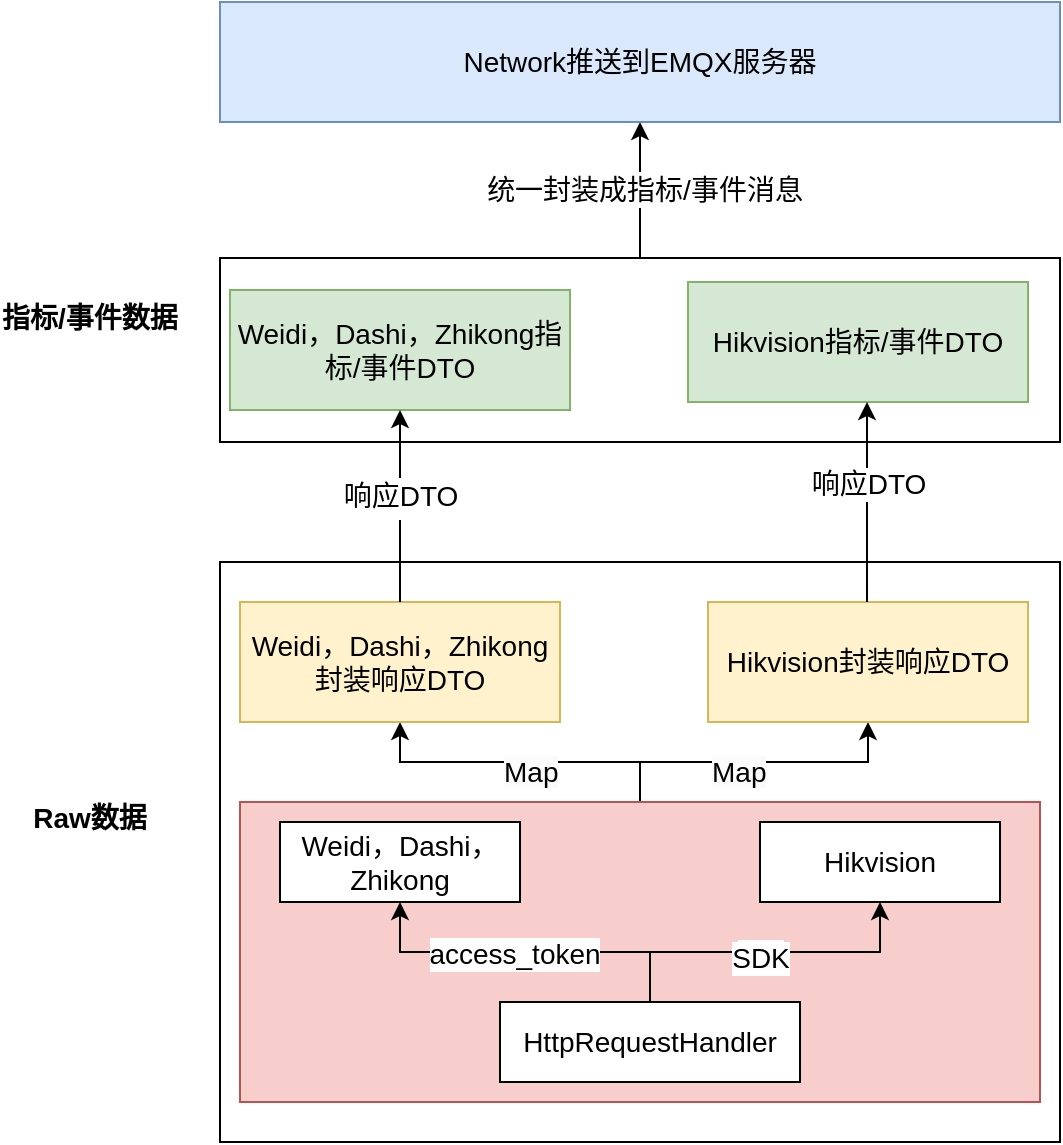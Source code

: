 <mxfile version="23.1.1" type="github">
  <diagram name="第 1 页" id="bxPdd4m5XbWyl-8YQd8G">
    <mxGraphModel dx="934" dy="548" grid="1" gridSize="10" guides="1" tooltips="1" connect="1" arrows="1" fold="1" page="1" pageScale="1" pageWidth="827" pageHeight="1169" math="0" shadow="0">
      <root>
        <mxCell id="0" />
        <mxCell id="1" parent="0" />
        <mxCell id="ix-okHhNT_fr67MZQMGr-27" style="edgeStyle=orthogonalEdgeStyle;rounded=0;orthogonalLoop=1;jettySize=auto;html=1;entryX=0.5;entryY=1;entryDx=0;entryDy=0;" edge="1" parent="1" source="ix-okHhNT_fr67MZQMGr-25" target="ix-okHhNT_fr67MZQMGr-26">
          <mxGeometry relative="1" as="geometry" />
        </mxCell>
        <mxCell id="ix-okHhNT_fr67MZQMGr-28" value="Text" style="edgeLabel;html=1;align=center;verticalAlign=middle;resizable=0;points=[];" vertex="1" connectable="0" parent="ix-okHhNT_fr67MZQMGr-27">
          <mxGeometry x="0.105" y="-1" relative="1" as="geometry">
            <mxPoint as="offset" />
          </mxGeometry>
        </mxCell>
        <mxCell id="ix-okHhNT_fr67MZQMGr-29" value="&lt;font style=&quot;font-size: 14px;&quot;&gt;统一封装成指标/事件消息&lt;/font&gt;" style="edgeLabel;html=1;align=center;verticalAlign=middle;resizable=0;points=[];" vertex="1" connectable="0" parent="ix-okHhNT_fr67MZQMGr-27">
          <mxGeometry x="0.002" y="-2" relative="1" as="geometry">
            <mxPoint as="offset" />
          </mxGeometry>
        </mxCell>
        <mxCell id="ix-okHhNT_fr67MZQMGr-25" value="" style="rounded=0;whiteSpace=wrap;html=1;" vertex="1" parent="1">
          <mxGeometry x="170" y="208" width="420" height="92" as="geometry" />
        </mxCell>
        <mxCell id="ix-okHhNT_fr67MZQMGr-15" value="" style="rounded=0;whiteSpace=wrap;html=1;" vertex="1" parent="1">
          <mxGeometry x="170" y="360" width="420" height="290" as="geometry" />
        </mxCell>
        <mxCell id="ix-okHhNT_fr67MZQMGr-7" style="edgeStyle=orthogonalEdgeStyle;rounded=0;orthogonalLoop=1;jettySize=auto;html=1;entryX=0.5;entryY=1;entryDx=0;entryDy=0;" edge="1" parent="1" source="ix-okHhNT_fr67MZQMGr-1" target="ix-okHhNT_fr67MZQMGr-6">
          <mxGeometry relative="1" as="geometry" />
        </mxCell>
        <mxCell id="ix-okHhNT_fr67MZQMGr-11" style="edgeStyle=orthogonalEdgeStyle;rounded=0;orthogonalLoop=1;jettySize=auto;html=1;entryX=0.5;entryY=1;entryDx=0;entryDy=0;" edge="1" parent="1" source="ix-okHhNT_fr67MZQMGr-1" target="ix-okHhNT_fr67MZQMGr-10">
          <mxGeometry relative="1" as="geometry" />
        </mxCell>
        <mxCell id="ix-okHhNT_fr67MZQMGr-1" value="" style="rounded=0;whiteSpace=wrap;html=1;fillColor=#f8cecc;strokeColor=#b85450;" vertex="1" parent="1">
          <mxGeometry x="180" y="480" width="400" height="150" as="geometry" />
        </mxCell>
        <mxCell id="z2rKa9DiDiB4eXZI61HK-4" style="edgeStyle=orthogonalEdgeStyle;rounded=0;orthogonalLoop=1;jettySize=auto;html=1;entryX=0.5;entryY=1;entryDx=0;entryDy=0;" parent="1" source="z2rKa9DiDiB4eXZI61HK-1" target="z2rKa9DiDiB4eXZI61HK-2" edge="1">
          <mxGeometry relative="1" as="geometry" />
        </mxCell>
        <mxCell id="z2rKa9DiDiB4eXZI61HK-6" value="&lt;font style=&quot;font-size: 14px;&quot;&gt;access_token&lt;/font&gt;" style="edgeLabel;html=1;align=center;verticalAlign=middle;resizable=0;points=[];" parent="z2rKa9DiDiB4eXZI61HK-4" vertex="1" connectable="0">
          <mxGeometry x="0.063" y="1" relative="1" as="geometry">
            <mxPoint as="offset" />
          </mxGeometry>
        </mxCell>
        <mxCell id="z2rKa9DiDiB4eXZI61HK-5" style="edgeStyle=orthogonalEdgeStyle;rounded=0;orthogonalLoop=1;jettySize=auto;html=1;" parent="1" source="z2rKa9DiDiB4eXZI61HK-1" target="z2rKa9DiDiB4eXZI61HK-3" edge="1">
          <mxGeometry relative="1" as="geometry" />
        </mxCell>
        <mxCell id="z2rKa9DiDiB4eXZI61HK-7" value="SDK" style="edgeLabel;html=1;align=center;verticalAlign=middle;resizable=0;points=[];" parent="z2rKa9DiDiB4eXZI61HK-5" vertex="1" connectable="0">
          <mxGeometry x="-0.035" relative="1" as="geometry">
            <mxPoint as="offset" />
          </mxGeometry>
        </mxCell>
        <mxCell id="z2rKa9DiDiB4eXZI61HK-8" value="&lt;font style=&quot;font-size: 14px;&quot;&gt;SDK&lt;/font&gt;" style="edgeLabel;html=1;align=center;verticalAlign=middle;resizable=0;points=[];" parent="z2rKa9DiDiB4eXZI61HK-5" vertex="1" connectable="0">
          <mxGeometry x="-0.035" y="-3" relative="1" as="geometry">
            <mxPoint as="offset" />
          </mxGeometry>
        </mxCell>
        <mxCell id="z2rKa9DiDiB4eXZI61HK-1" value="&lt;font style=&quot;font-size: 14px;&quot;&gt;HttpRequestHandler&lt;/font&gt;" style="rounded=0;whiteSpace=wrap;html=1;" parent="1" vertex="1">
          <mxGeometry x="310" y="580" width="150" height="40" as="geometry" />
        </mxCell>
        <mxCell id="z2rKa9DiDiB4eXZI61HK-2" value="&lt;font style=&quot;font-size: 14px;&quot;&gt;Weidi，Dashi，Zhikong&lt;/font&gt;" style="rounded=0;whiteSpace=wrap;html=1;" parent="1" vertex="1">
          <mxGeometry x="200" y="490" width="120" height="40" as="geometry" />
        </mxCell>
        <mxCell id="z2rKa9DiDiB4eXZI61HK-3" value="&lt;font style=&quot;font-size: 14px;&quot;&gt;Hikvision&lt;/font&gt;" style="rounded=0;whiteSpace=wrap;html=1;" parent="1" vertex="1">
          <mxGeometry x="440" y="490" width="120" height="40" as="geometry" />
        </mxCell>
        <mxCell id="ix-okHhNT_fr67MZQMGr-2" value="&lt;font style=&quot;font-size: 14px;&quot;&gt;Raw数据&lt;/font&gt;" style="text;html=1;strokeColor=none;fillColor=none;align=center;verticalAlign=middle;whiteSpace=wrap;rounded=0;fontStyle=1" vertex="1" parent="1">
          <mxGeometry x="70" y="470" width="70" height="35" as="geometry" />
        </mxCell>
        <mxCell id="ix-okHhNT_fr67MZQMGr-3" value="&lt;span style=&quot;font-size: 14px;&quot;&gt;指标/事件数据&lt;/span&gt;" style="text;html=1;strokeColor=none;fillColor=none;align=center;verticalAlign=middle;whiteSpace=wrap;rounded=0;fontStyle=1" vertex="1" parent="1">
          <mxGeometry x="60" y="220" width="90" height="35" as="geometry" />
        </mxCell>
        <mxCell id="ix-okHhNT_fr67MZQMGr-6" value="&lt;font style=&quot;font-size: 14px;&quot;&gt;Weidi，Dashi，Zhikong封装响应DTO&lt;/font&gt;" style="rounded=0;whiteSpace=wrap;html=1;fillColor=#fff2cc;strokeColor=#d6b656;" vertex="1" parent="1">
          <mxGeometry x="180" y="380" width="160" height="60" as="geometry" />
        </mxCell>
        <mxCell id="ix-okHhNT_fr67MZQMGr-8" value="&lt;span style=&quot;color: rgb(0, 0, 0); font-family: Helvetica; font-size: 14px; font-style: normal; font-variant-ligatures: normal; font-variant-caps: normal; letter-spacing: normal; orphans: 2; text-align: center; text-indent: 0px; text-transform: none; widows: 2; word-spacing: 0px; -webkit-text-stroke-width: 0px; background-color: rgb(251, 251, 251); text-decoration-thickness: initial; text-decoration-style: initial; text-decoration-color: initial; float: none; display: inline !important;&quot;&gt;Map&lt;/span&gt;" style="text;whiteSpace=wrap;html=1;fontStyle=0" vertex="1" parent="1">
          <mxGeometry x="310" y="450" width="30" height="30" as="geometry" />
        </mxCell>
        <mxCell id="ix-okHhNT_fr67MZQMGr-10" value="&lt;font style=&quot;font-size: 14px;&quot;&gt;Hikvision封装响应DTO&lt;/font&gt;" style="rounded=0;whiteSpace=wrap;html=1;fillColor=#fff2cc;strokeColor=#d6b656;" vertex="1" parent="1">
          <mxGeometry x="414" y="380" width="160" height="60" as="geometry" />
        </mxCell>
        <mxCell id="ix-okHhNT_fr67MZQMGr-14" value="&lt;span style=&quot;color: rgb(0, 0, 0); font-family: Helvetica; font-size: 14px; font-style: normal; font-variant-ligatures: normal; font-variant-caps: normal; letter-spacing: normal; orphans: 2; text-align: center; text-indent: 0px; text-transform: none; widows: 2; word-spacing: 0px; -webkit-text-stroke-width: 0px; background-color: rgb(251, 251, 251); text-decoration-thickness: initial; text-decoration-style: initial; text-decoration-color: initial; float: none; display: inline !important;&quot;&gt;Map&lt;/span&gt;" style="text;whiteSpace=wrap;html=1;fontStyle=0" vertex="1" parent="1">
          <mxGeometry x="414" y="450" width="30" height="30" as="geometry" />
        </mxCell>
        <mxCell id="ix-okHhNT_fr67MZQMGr-16" value="&lt;font style=&quot;font-size: 14px;&quot;&gt;Weidi，Dashi，Zhikong指标/事件DTO&lt;/font&gt;" style="rounded=0;whiteSpace=wrap;html=1;fillColor=#d5e8d4;strokeColor=#82b366;" vertex="1" parent="1">
          <mxGeometry x="175" y="224" width="170" height="60" as="geometry" />
        </mxCell>
        <mxCell id="ix-okHhNT_fr67MZQMGr-17" value="DTO" style="endArrow=classic;html=1;rounded=0;entryX=0.5;entryY=1;entryDx=0;entryDy=0;exitX=0.5;exitY=0;exitDx=0;exitDy=0;" edge="1" parent="1" source="ix-okHhNT_fr67MZQMGr-6" target="ix-okHhNT_fr67MZQMGr-16">
          <mxGeometry width="50" height="50" relative="1" as="geometry">
            <mxPoint x="220" y="350" as="sourcePoint" />
            <mxPoint x="270" y="300" as="targetPoint" />
          </mxGeometry>
        </mxCell>
        <mxCell id="ix-okHhNT_fr67MZQMGr-22" value="DTO" style="edgeLabel;html=1;align=center;verticalAlign=middle;resizable=0;points=[];" vertex="1" connectable="0" parent="ix-okHhNT_fr67MZQMGr-17">
          <mxGeometry x="0.18" y="3" relative="1" as="geometry">
            <mxPoint as="offset" />
          </mxGeometry>
        </mxCell>
        <mxCell id="ix-okHhNT_fr67MZQMGr-23" value="&lt;font style=&quot;font-size: 14px;&quot;&gt;响应DTO&lt;/font&gt;" style="edgeLabel;html=1;align=center;verticalAlign=middle;resizable=0;points=[];" vertex="1" connectable="0" parent="ix-okHhNT_fr67MZQMGr-17">
          <mxGeometry x="0.107" relative="1" as="geometry">
            <mxPoint as="offset" />
          </mxGeometry>
        </mxCell>
        <mxCell id="ix-okHhNT_fr67MZQMGr-19" value="&lt;font style=&quot;font-size: 14px;&quot;&gt;Hikvision指标/事件DTO&lt;/font&gt;" style="rounded=0;whiteSpace=wrap;html=1;fillColor=#d5e8d4;strokeColor=#82b366;" vertex="1" parent="1">
          <mxGeometry x="404" y="220" width="170" height="60" as="geometry" />
        </mxCell>
        <mxCell id="ix-okHhNT_fr67MZQMGr-20" value="" style="endArrow=classic;html=1;rounded=0;entryX=0.5;entryY=1;entryDx=0;entryDy=0;exitX=0.5;exitY=0;exitDx=0;exitDy=0;" edge="1" parent="1">
          <mxGeometry width="50" height="50" relative="1" as="geometry">
            <mxPoint x="493.5" y="380" as="sourcePoint" />
            <mxPoint x="493.5" y="280" as="targetPoint" />
          </mxGeometry>
        </mxCell>
        <mxCell id="ix-okHhNT_fr67MZQMGr-24" value="&lt;font style=&quot;font-size: 14px;&quot;&gt;响应DTO&lt;/font&gt;" style="edgeLabel;html=1;align=center;verticalAlign=middle;resizable=0;points=[];" vertex="1" connectable="0" parent="ix-okHhNT_fr67MZQMGr-20">
          <mxGeometry x="0.179" relative="1" as="geometry">
            <mxPoint as="offset" />
          </mxGeometry>
        </mxCell>
        <mxCell id="ix-okHhNT_fr67MZQMGr-26" value="&lt;font style=&quot;font-size: 14px;&quot;&gt;Network推送到EMQX服务器&lt;/font&gt;" style="rounded=0;whiteSpace=wrap;html=1;fillColor=#dae8fc;strokeColor=#6c8ebf;" vertex="1" parent="1">
          <mxGeometry x="170" y="80" width="420" height="60" as="geometry" />
        </mxCell>
      </root>
    </mxGraphModel>
  </diagram>
</mxfile>
